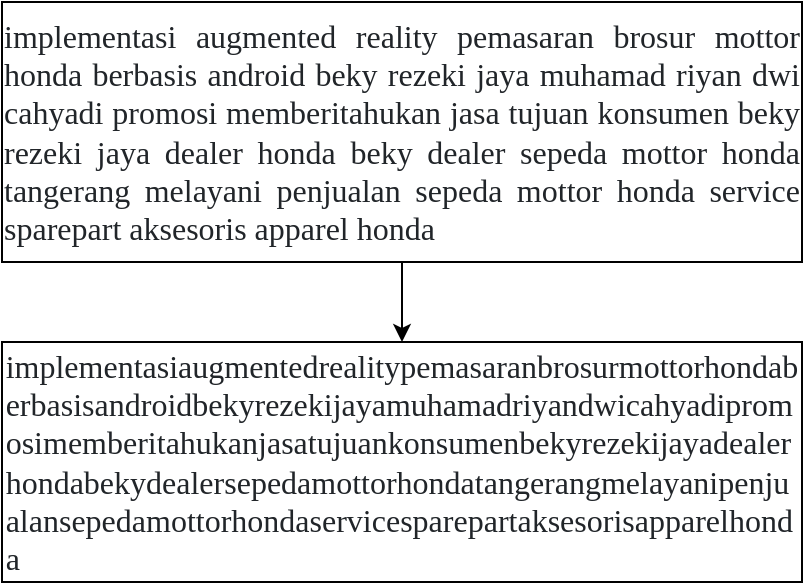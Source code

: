 <mxfile version="14.2.6" type="device"><diagram id="XhjOqm5QO8FpITw4Uqbs" name="Page-1"><mxGraphModel dx="1019" dy="492" grid="1" gridSize="10" guides="1" tooltips="1" connect="1" arrows="1" fold="1" page="1" pageScale="1" pageWidth="827" pageHeight="1169" math="0" shadow="0"><root><mxCell id="0"/><mxCell id="1" parent="0"/><mxCell id="EWLDhcRhOX4uu3EJ2WIF-4" value="" style="edgeStyle=orthogonalEdgeStyle;rounded=0;orthogonalLoop=1;jettySize=auto;html=1;" parent="1" source="EWLDhcRhOX4uu3EJ2WIF-2" target="EWLDhcRhOX4uu3EJ2WIF-3" edge="1"><mxGeometry relative="1" as="geometry"/></mxCell><mxCell id="EWLDhcRhOX4uu3EJ2WIF-2" value="&lt;div style=&quot;text-align: justify&quot;&gt;&lt;span style=&quot;color: rgb(33 , 37 , 41) ; font-family: &amp;#34;duru sans&amp;#34; ; font-size: 16px ; background-color: rgb(255 , 255 , 255)&quot;&gt;implementasi augmented reality pemasaran brosur mottor honda berbasis android beky rezeki jaya muhamad riyan dwi cahyadi promosi memberitahukan jasa tujuan konsumen beky rezeki jaya dealer honda beky dealer sepeda mottor honda tangerang melayani penjualan sepeda mottor honda service sparepart aksesoris apparel honda&lt;/span&gt;&lt;br&gt;&lt;/div&gt;" style="rounded=0;whiteSpace=wrap;html=1;" parent="1" vertex="1"><mxGeometry x="150" y="30" width="400" height="130" as="geometry"/></mxCell><mxCell id="EWLDhcRhOX4uu3EJ2WIF-3" value="&lt;div style=&quot;text-align: justify&quot;&gt;&lt;span style=&quot;color: rgb(33 , 37 , 41) ; font-family: &amp;#34;auto&amp;#34; ; font-size: 16px ; background-color: rgb(255 , 255 , 255)&quot;&gt;implementasiaugmentedrealitypemasaranbrosurmottorhondab&lt;/span&gt;&lt;/div&gt;&lt;div style=&quot;text-align: justify&quot;&gt;&lt;span style=&quot;color: rgb(33 , 37 , 41) ; font-family: &amp;#34;auto&amp;#34; ; font-size: 16px ; background-color: rgb(255 , 255 , 255)&quot;&gt;erbasisandroidbekyrezekijayamuhamadriyandwicahyadiprom&lt;/span&gt;&lt;/div&gt;&lt;div style=&quot;text-align: justify&quot;&gt;&lt;span style=&quot;color: rgb(33 , 37 , 41) ; font-family: &amp;#34;auto&amp;#34; ; font-size: 16px ; background-color: rgb(255 , 255 , 255)&quot;&gt;osimemberitahukanjasatujuankonsumenbekyrezekijayadealer&lt;/span&gt;&lt;/div&gt;&lt;div style=&quot;text-align: justify&quot;&gt;&lt;span style=&quot;color: rgb(33 , 37 , 41) ; font-family: &amp;#34;auto&amp;#34; ; font-size: 16px ; background-color: rgb(255 , 255 , 255)&quot;&gt;hondabekydealersepedamottorhondatangerangmelayanipenju&lt;/span&gt;&lt;/div&gt;&lt;div style=&quot;text-align: justify&quot;&gt;&lt;span style=&quot;color: rgb(33 , 37 , 41) ; font-family: &amp;#34;auto&amp;#34; ; font-size: 16px ; background-color: rgb(255 , 255 , 255)&quot;&gt;alansepedamottorhondaservicesparepartaksesorisapparelhond&lt;/span&gt;&lt;/div&gt;&lt;div style=&quot;text-align: justify&quot;&gt;&lt;span style=&quot;color: rgb(33 , 37 , 41) ; font-family: &amp;#34;auto&amp;#34; ; font-size: 16px ; background-color: rgb(255 , 255 , 255)&quot;&gt;a&lt;/span&gt;&lt;br&gt;&lt;/div&gt;" style="rounded=0;whiteSpace=wrap;html=1;" parent="1" vertex="1"><mxGeometry x="150" y="200" width="400" height="120" as="geometry"/></mxCell></root></mxGraphModel></diagram></mxfile>